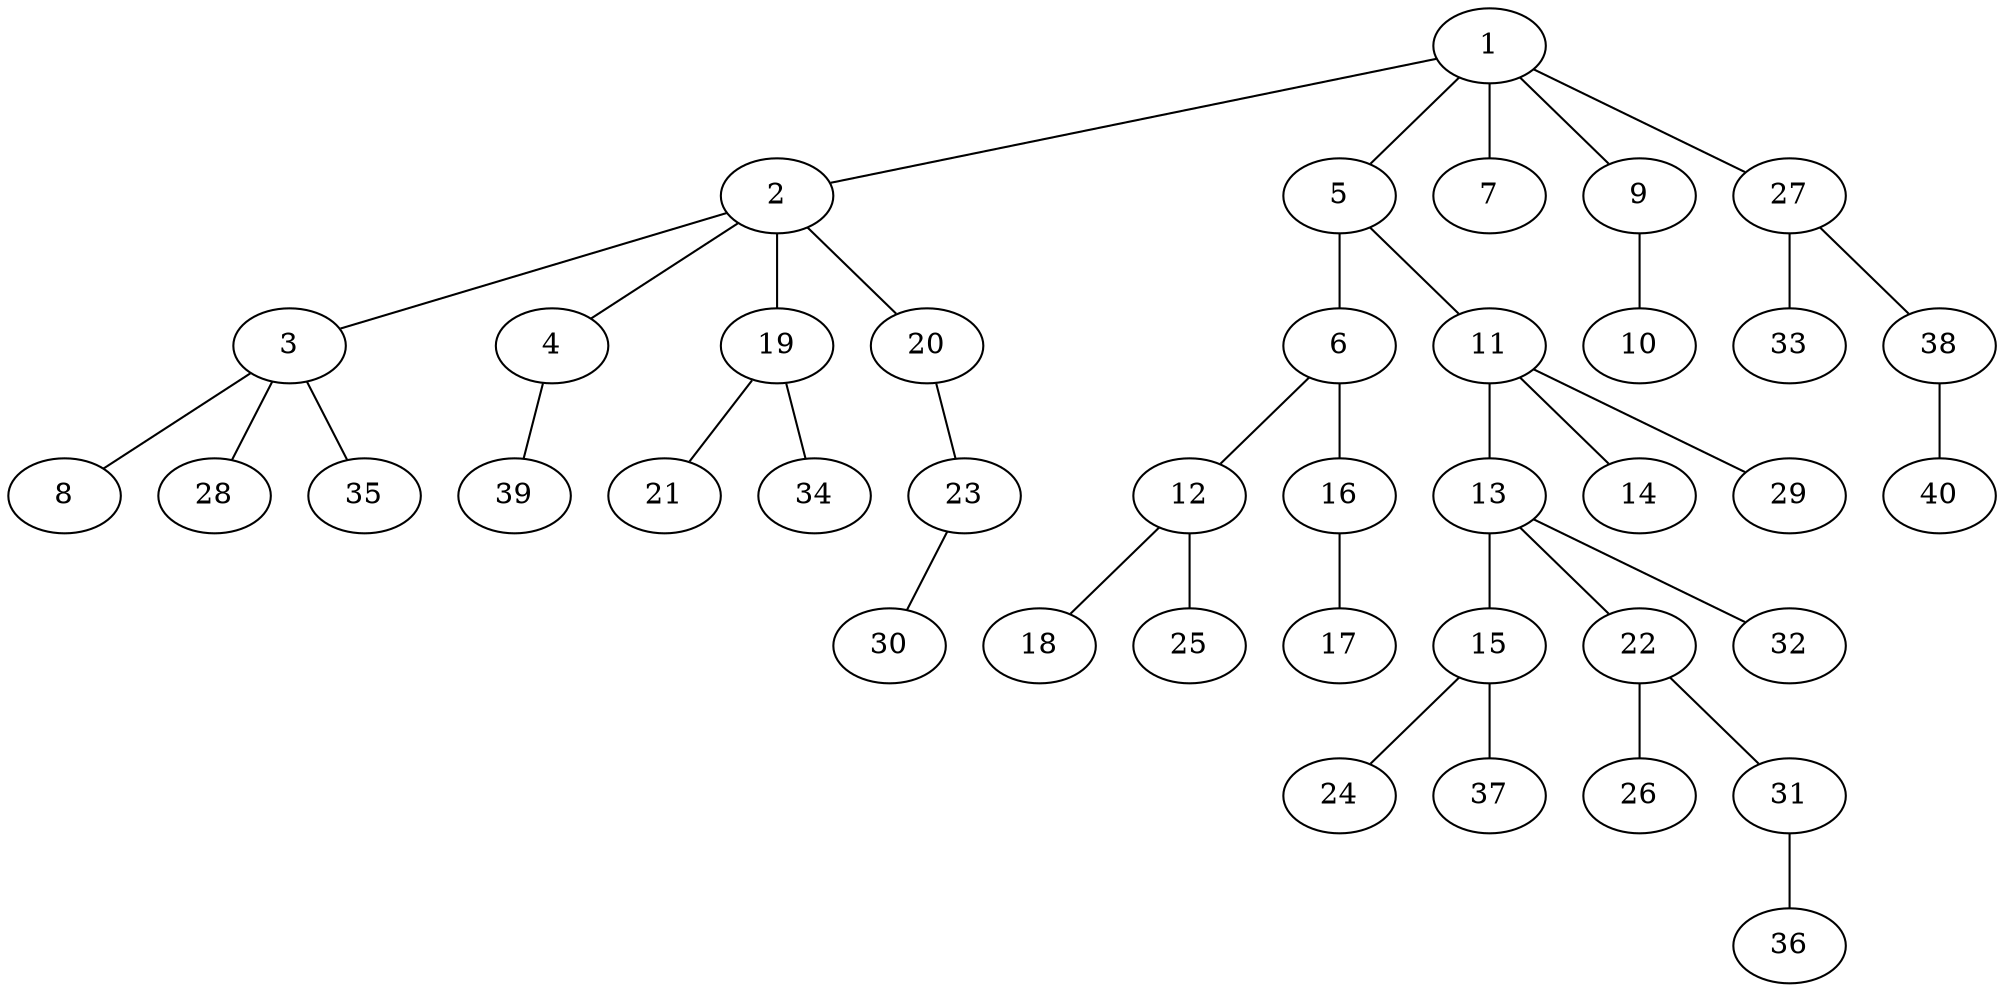 graph graphname {1--2
1--5
1--7
1--9
1--27
2--3
2--4
2--19
2--20
3--8
3--28
3--35
4--39
5--6
5--11
6--12
6--16
9--10
11--13
11--14
11--29
12--18
12--25
13--15
13--22
13--32
15--24
15--37
16--17
19--21
19--34
20--23
22--26
22--31
23--30
27--33
27--38
31--36
38--40
}